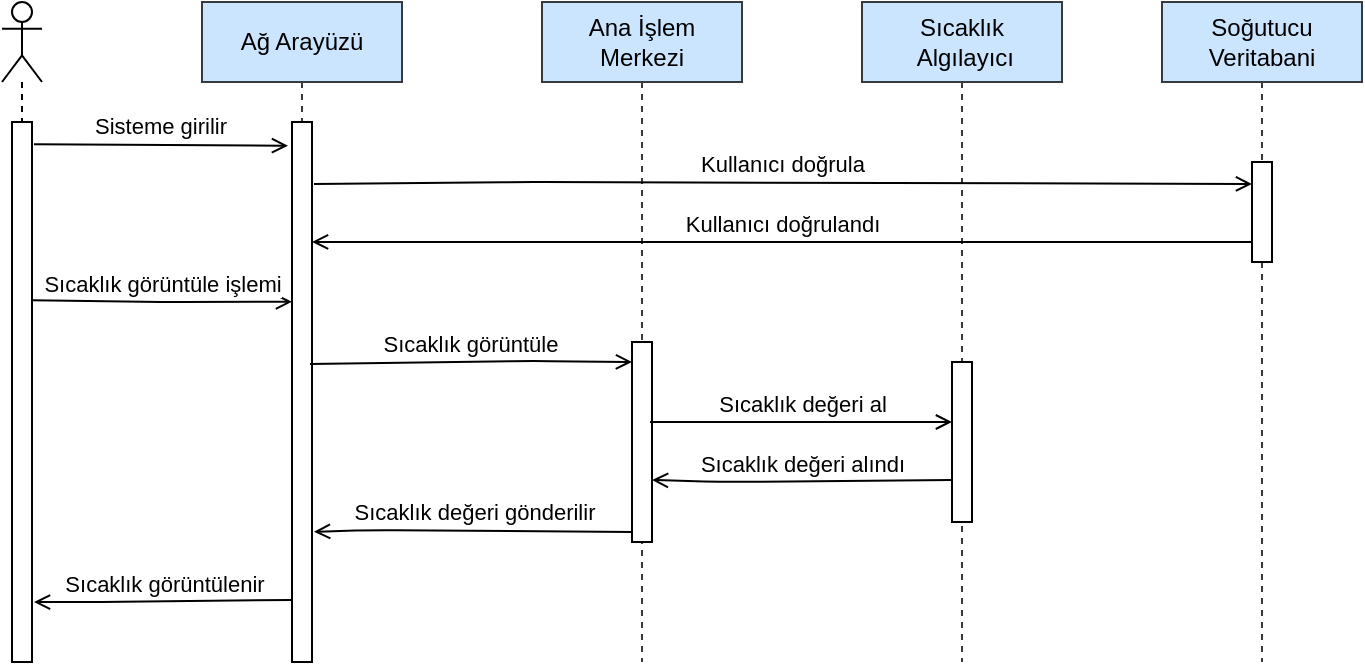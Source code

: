 <mxfile version="14.5.10" type="device"><diagram id="yXMMqckOdaxHsxDlKdsY" name="Page-1"><mxGraphModel dx="1422" dy="762" grid="1" gridSize="10" guides="1" tooltips="1" connect="1" arrows="1" fold="1" page="1" pageScale="1" pageWidth="827" pageHeight="1169" math="0" shadow="0"><root><mxCell id="0"/><mxCell id="1" parent="0"/><mxCell id="3H_IDUazd-oqJdnJGWo3-32" value="Sıcaklık görüntüle işlemi" style="html=1;verticalAlign=bottom;endArrow=open;endFill=0;exitX=1;exitY=0.33;exitDx=0;exitDy=0;exitPerimeter=0;entryX=0;entryY=0.333;entryDx=0;entryDy=0;entryPerimeter=0;" parent="1" source="3H_IDUazd-oqJdnJGWo3-29" target="3H_IDUazd-oqJdnJGWo3-30" edge="1"><mxGeometry width="80" relative="1" as="geometry"><mxPoint x="80" y="351.46" as="sourcePoint"/><mxPoint x="245.5" y="350" as="targetPoint"/><Array as="points"><mxPoint x="190.5" y="350"/></Array></mxGeometry></mxCell><mxCell id="3H_IDUazd-oqJdnJGWo3-5" value="" style="shape=umlLifeline;participant=umlActor;perimeter=lifelinePerimeter;whiteSpace=wrap;html=1;container=1;collapsible=0;recursiveResize=0;verticalAlign=top;spacingTop=36;outlineConnect=0;" parent="1" vertex="1"><mxGeometry x="110" y="200" width="20" height="330" as="geometry"/></mxCell><mxCell id="3H_IDUazd-oqJdnJGWo3-29" value="" style="html=1;points=[];perimeter=orthogonalPerimeter;" parent="3H_IDUazd-oqJdnJGWo3-5" vertex="1"><mxGeometry x="5" y="60" width="10" height="270" as="geometry"/></mxCell><mxCell id="3H_IDUazd-oqJdnJGWo3-11" value="Ağ Arayüzü" style="shape=umlLifeline;perimeter=lifelinePerimeter;whiteSpace=wrap;html=1;container=1;collapsible=0;recursiveResize=0;outlineConnect=0;fillColor=#cce5ff;strokeColor=#36393d;" parent="1" vertex="1"><mxGeometry x="210" y="200" width="100" height="330" as="geometry"/></mxCell><mxCell id="3H_IDUazd-oqJdnJGWo3-30" value="" style="html=1;points=[];perimeter=orthogonalPerimeter;" parent="3H_IDUazd-oqJdnJGWo3-11" vertex="1"><mxGeometry x="45" y="60" width="10" height="270" as="geometry"/></mxCell><mxCell id="3H_IDUazd-oqJdnJGWo3-12" value="Ana İşlem Merkezi" style="shape=umlLifeline;perimeter=lifelinePerimeter;whiteSpace=wrap;html=1;container=1;collapsible=0;recursiveResize=0;outlineConnect=0;fillColor=#cce5ff;strokeColor=#36393d;" parent="1" vertex="1"><mxGeometry x="380" y="200" width="100" height="330" as="geometry"/></mxCell><mxCell id="3H_IDUazd-oqJdnJGWo3-34" value="" style="html=1;points=[];perimeter=orthogonalPerimeter;fillColor=#ffffff;gradientColor=none;" parent="3H_IDUazd-oqJdnJGWo3-12" vertex="1"><mxGeometry x="45" y="170" width="10" height="100" as="geometry"/></mxCell><mxCell id="3H_IDUazd-oqJdnJGWo3-13" value="Sıcaklık&lt;br&gt;&amp;nbsp;Algılayıcı" style="shape=umlLifeline;perimeter=lifelinePerimeter;whiteSpace=wrap;html=1;container=1;collapsible=0;recursiveResize=0;outlineConnect=0;fillColor=#cce5ff;strokeColor=#36393d;" parent="1" vertex="1"><mxGeometry x="540" y="200" width="100" height="330" as="geometry"/></mxCell><mxCell id="3H_IDUazd-oqJdnJGWo3-31" value="" style="html=1;points=[];perimeter=orthogonalPerimeter;fillColor=#ffffff;gradientColor=none;" parent="3H_IDUazd-oqJdnJGWo3-13" vertex="1"><mxGeometry x="45" y="180" width="10" height="80" as="geometry"/></mxCell><mxCell id="3H_IDUazd-oqJdnJGWo3-21" value="Kullanıcı doğrula" style="html=1;verticalAlign=bottom;endArrow=open;endFill=0;exitX=1.1;exitY=0.115;exitDx=0;exitDy=0;exitPerimeter=0;entryX=0;entryY=0.22;entryDx=0;entryDy=0;entryPerimeter=0;" parent="1" source="3H_IDUazd-oqJdnJGWo3-30" target="3H_IDUazd-oqJdnJGWo3-33" edge="1"><mxGeometry width="80" relative="1" as="geometry"><mxPoint x="280" y="290" as="sourcePoint"/><mxPoint x="410" y="290" as="targetPoint"/><Array as="points"><mxPoint x="370" y="290"/></Array></mxGeometry></mxCell><mxCell id="3H_IDUazd-oqJdnJGWo3-22" value="Kullanıcı doğrulandı" style="html=1;verticalAlign=bottom;endArrow=open;endFill=0;entryX=1;entryY=0.222;entryDx=0;entryDy=0;entryPerimeter=0;exitX=0;exitY=0.8;exitDx=0;exitDy=0;exitPerimeter=0;" parent="1" source="3H_IDUazd-oqJdnJGWo3-33" target="3H_IDUazd-oqJdnJGWo3-30" edge="1"><mxGeometry width="80" relative="1" as="geometry"><mxPoint x="410" y="320" as="sourcePoint"/><mxPoint x="280" y="318" as="targetPoint"/><Array as="points"><mxPoint x="320.5" y="320"/></Array></mxGeometry></mxCell><mxCell id="3H_IDUazd-oqJdnJGWo3-24" value="Sıcaklık görüntüle" style="html=1;verticalAlign=bottom;endArrow=open;endFill=0;exitX=0.9;exitY=0.448;exitDx=0;exitDy=0;exitPerimeter=0;entryX=0;entryY=0.1;entryDx=0;entryDy=0;entryPerimeter=0;" parent="1" source="3H_IDUazd-oqJdnJGWo3-30" target="3H_IDUazd-oqJdnJGWo3-34" edge="1"><mxGeometry width="80" relative="1" as="geometry"><mxPoint x="280" y="380" as="sourcePoint"/><mxPoint x="420" y="380" as="targetPoint"/><Array as="points"><mxPoint x="374.5" y="379.5"/></Array></mxGeometry></mxCell><mxCell id="3H_IDUazd-oqJdnJGWo3-25" value="Sıcaklık değeri al" style="html=1;verticalAlign=bottom;endArrow=open;endFill=0;entryX=0;entryY=0.375;entryDx=0;entryDy=0;entryPerimeter=0;" parent="1" target="3H_IDUazd-oqJdnJGWo3-31" edge="1"><mxGeometry width="80" relative="1" as="geometry"><mxPoint x="434" y="410" as="sourcePoint"/><mxPoint x="570" y="410" as="targetPoint"/><Array as="points"><mxPoint x="555" y="410"/></Array></mxGeometry></mxCell><mxCell id="3H_IDUazd-oqJdnJGWo3-26" value="Sıcaklık değeri alındı" style="html=1;verticalAlign=bottom;endArrow=open;endFill=0;exitX=0;exitY=0.738;exitDx=0;exitDy=0;exitPerimeter=0;entryX=1;entryY=0.69;entryDx=0;entryDy=0;entryPerimeter=0;" parent="1" source="3H_IDUazd-oqJdnJGWo3-31" target="3H_IDUazd-oqJdnJGWo3-34" edge="1"><mxGeometry width="80" relative="1" as="geometry"><mxPoint x="570" y="440" as="sourcePoint"/><mxPoint x="450" y="440" as="targetPoint"/><Array as="points"><mxPoint x="471" y="440"/></Array></mxGeometry></mxCell><mxCell id="3H_IDUazd-oqJdnJGWo3-27" value="Sıcaklık değeri gönderilir" style="html=1;verticalAlign=bottom;endArrow=open;endFill=0;entryX=1.1;entryY=0.759;entryDx=0;entryDy=0;entryPerimeter=0;exitX=0;exitY=0.95;exitDx=0;exitDy=0;exitPerimeter=0;" parent="1" source="3H_IDUazd-oqJdnJGWo3-34" target="3H_IDUazd-oqJdnJGWo3-30" edge="1"><mxGeometry width="80" relative="1" as="geometry"><mxPoint x="410" y="465" as="sourcePoint"/><mxPoint x="280" y="464" as="targetPoint"/><Array as="points"><mxPoint x="296.5" y="464"/></Array></mxGeometry></mxCell><mxCell id="3H_IDUazd-oqJdnJGWo3-28" value="Sıcaklık görüntülenir" style="html=1;verticalAlign=bottom;endArrow=open;endFill=0;entryX=1.1;entryY=0.889;entryDx=0;entryDy=0;entryPerimeter=0;exitX=0;exitY=0.885;exitDx=0;exitDy=0;exitPerimeter=0;" parent="1" source="3H_IDUazd-oqJdnJGWo3-30" target="3H_IDUazd-oqJdnJGWo3-29" edge="1"><mxGeometry width="80" relative="1" as="geometry"><mxPoint x="250" y="500" as="sourcePoint"/><mxPoint x="130" y="500" as="targetPoint"/><Array as="points"><mxPoint x="160" y="500"/></Array></mxGeometry></mxCell><mxCell id="3H_IDUazd-oqJdnJGWo3-20" value="Sisteme girilir" style="html=1;verticalAlign=bottom;endArrow=open;endFill=0;exitX=1.1;exitY=0.041;exitDx=0;exitDy=0;exitPerimeter=0;entryX=-0.2;entryY=0.044;entryDx=0;entryDy=0;entryPerimeter=0;" parent="1" source="3H_IDUazd-oqJdnJGWo3-29" target="3H_IDUazd-oqJdnJGWo3-30" edge="1"><mxGeometry width="80" relative="1" as="geometry"><mxPoint x="120" y="270" as="sourcePoint"/><mxPoint x="230" y="271" as="targetPoint"/></mxGeometry></mxCell><mxCell id="SZnfui3FRH5-QBrVm-BD-1" value="Soğutucu&lt;br&gt;Veritabani" style="shape=umlLifeline;perimeter=lifelinePerimeter;whiteSpace=wrap;html=1;container=1;collapsible=0;recursiveResize=0;outlineConnect=0;fillColor=#cce5ff;strokeColor=#36393d;" vertex="1" parent="1"><mxGeometry x="690" y="200" width="100" height="330" as="geometry"/></mxCell><mxCell id="3H_IDUazd-oqJdnJGWo3-33" value="" style="html=1;points=[];perimeter=orthogonalPerimeter;fillColor=#ffffff;gradientColor=none;" parent="SZnfui3FRH5-QBrVm-BD-1" vertex="1"><mxGeometry x="45" y="80" width="10" height="50" as="geometry"/></mxCell></root></mxGraphModel></diagram></mxfile>